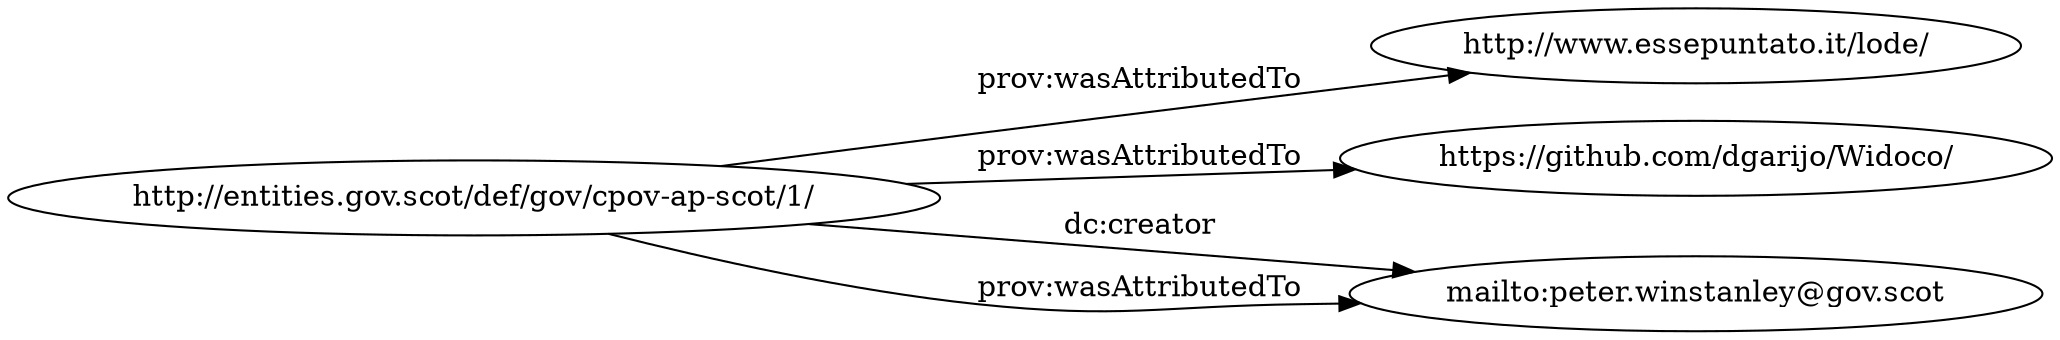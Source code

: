 digraph ar2dtool_diagram { 
rankdir=LR;
size="1501"
	"http://entities.gov.scot/def/gov/cpov-ap-scot/1/" -> "http://www.essepuntato.it/lode/" [ label = "prov:wasAttributedTo" ];
	"http://entities.gov.scot/def/gov/cpov-ap-scot/1/" -> "https://github.com/dgarijo/Widoco/" [ label = "prov:wasAttributedTo" ];
	"http://entities.gov.scot/def/gov/cpov-ap-scot/1/" -> "mailto:peter.winstanley@gov.scot" [ label = "dc:creator" ];
	"http://entities.gov.scot/def/gov/cpov-ap-scot/1/" -> "mailto:peter.winstanley@gov.scot" [ label = "prov:wasAttributedTo" ];

}
